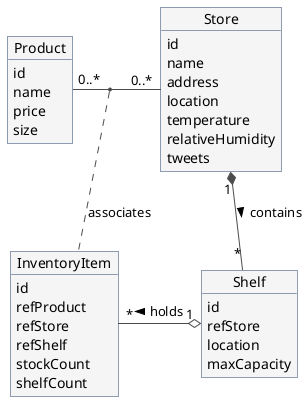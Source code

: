 @startuml

skinparam object {
  BackgroundColor #f5f5f5
  ArrowColor #4c4c4c
  BorderColor #233c68
}

object Product

Product : id 
Product : name 
Product : price 
Product : size 


object InventoryItem

InventoryItem : id 
InventoryItem : refProduct 
InventoryItem : refStore 
InventoryItem : refShelf 
InventoryItem : stockCount 
InventoryItem : shelfCount 


object Store

Store : id 
Store : name 
Store : address 
Store : location 
Store : temperature 
Store : relativeHumidity 
Store : tweets 

object Shelf

Shelf : id 
Shelf : refStore 
Shelf : location 
Shelf : maxCapacity

Store "1" *-- "*" Shelf : contains >
InventoryItem "*" -o " 1" Shelf : < holds
Product "0..*" - "0..*" Store
(Product, Store) .. InventoryItem : associates
@enduml